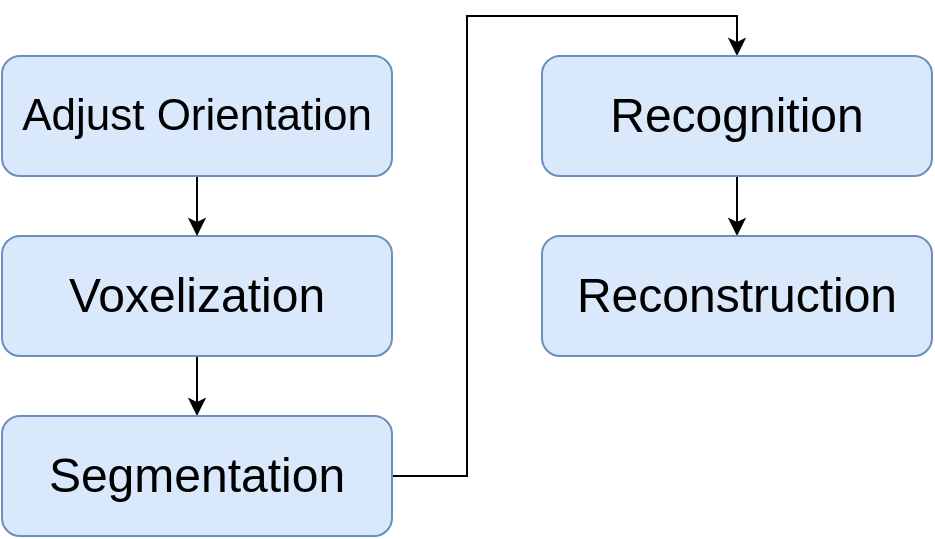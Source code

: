 <mxfile version="15.5.6" type="device"><diagram id="F5jdcE86vJ7cOgLYkIpz" name="Page-1"><mxGraphModel dx="1422" dy="744" grid="1" gridSize="10" guides="1" tooltips="1" connect="1" arrows="1" fold="1" page="1" pageScale="1" pageWidth="850" pageHeight="1100" math="0" shadow="0"><root><mxCell id="0"/><mxCell id="1" parent="0"/><mxCell id="CDveJOn0HW_ztVzCyGN0-7" style="edgeStyle=orthogonalEdgeStyle;rounded=0;orthogonalLoop=1;jettySize=auto;html=1;exitX=0.5;exitY=1;exitDx=0;exitDy=0;entryX=0.5;entryY=0;entryDx=0;entryDy=0;fontSize=22;" edge="1" parent="1" source="CDveJOn0HW_ztVzCyGN0-1" target="CDveJOn0HW_ztVzCyGN0-3"><mxGeometry relative="1" as="geometry"/></mxCell><mxCell id="CDveJOn0HW_ztVzCyGN0-1" value="&lt;font style=&quot;font-size: 24px&quot;&gt;Voxelization&lt;/font&gt;&lt;font style=&quot;font-size: 24px&quot;&gt;&lt;br&gt;&lt;/font&gt;" style="rounded=1;whiteSpace=wrap;html=1;fillColor=#dae8fc;strokeColor=#6c8ebf;" vertex="1" parent="1"><mxGeometry x="170" y="330" width="195" height="60" as="geometry"/></mxCell><mxCell id="CDveJOn0HW_ztVzCyGN0-8" style="edgeStyle=orthogonalEdgeStyle;rounded=0;orthogonalLoop=1;jettySize=auto;html=1;exitX=0.5;exitY=1;exitDx=0;exitDy=0;entryX=0.5;entryY=0;entryDx=0;entryDy=0;fontSize=22;" edge="1" parent="1" source="CDveJOn0HW_ztVzCyGN0-2" target="CDveJOn0HW_ztVzCyGN0-1"><mxGeometry relative="1" as="geometry"/></mxCell><mxCell id="CDveJOn0HW_ztVzCyGN0-2" value="&lt;font style=&quot;font-size: 22px&quot;&gt;Adjust Orientation&lt;br&gt;&lt;/font&gt;" style="rounded=1;whiteSpace=wrap;html=1;fillColor=#dae8fc;strokeColor=#6c8ebf;" vertex="1" parent="1"><mxGeometry x="170" y="240" width="195" height="60" as="geometry"/></mxCell><mxCell id="CDveJOn0HW_ztVzCyGN0-9" style="edgeStyle=orthogonalEdgeStyle;rounded=0;orthogonalLoop=1;jettySize=auto;html=1;exitX=1;exitY=0.5;exitDx=0;exitDy=0;entryX=0.5;entryY=0;entryDx=0;entryDy=0;fontSize=22;" edge="1" parent="1" source="CDveJOn0HW_ztVzCyGN0-3" target="CDveJOn0HW_ztVzCyGN0-4"><mxGeometry relative="1" as="geometry"/></mxCell><mxCell id="CDveJOn0HW_ztVzCyGN0-3" value="&lt;font style=&quot;font-size: 24px&quot;&gt;Segmentation&lt;/font&gt;" style="rounded=1;whiteSpace=wrap;html=1;fillColor=#dae8fc;strokeColor=#6c8ebf;" vertex="1" parent="1"><mxGeometry x="170" y="420" width="195" height="60" as="geometry"/></mxCell><mxCell id="CDveJOn0HW_ztVzCyGN0-10" style="edgeStyle=orthogonalEdgeStyle;rounded=0;orthogonalLoop=1;jettySize=auto;html=1;exitX=0.5;exitY=1;exitDx=0;exitDy=0;entryX=0.5;entryY=0;entryDx=0;entryDy=0;fontSize=22;" edge="1" parent="1" source="CDveJOn0HW_ztVzCyGN0-4" target="CDveJOn0HW_ztVzCyGN0-5"><mxGeometry relative="1" as="geometry"/></mxCell><mxCell id="CDveJOn0HW_ztVzCyGN0-4" value="&lt;font style=&quot;font-size: 24px&quot;&gt;Recognition&lt;/font&gt;" style="rounded=1;whiteSpace=wrap;html=1;fillColor=#dae8fc;strokeColor=#6c8ebf;" vertex="1" parent="1"><mxGeometry x="440" y="240" width="195" height="60" as="geometry"/></mxCell><mxCell id="CDveJOn0HW_ztVzCyGN0-5" value="&lt;font style=&quot;font-size: 24px&quot;&gt;Reconstruction&lt;/font&gt;" style="rounded=1;whiteSpace=wrap;html=1;fillColor=#dae8fc;strokeColor=#6c8ebf;" vertex="1" parent="1"><mxGeometry x="440" y="330" width="195" height="60" as="geometry"/></mxCell></root></mxGraphModel></diagram></mxfile>
